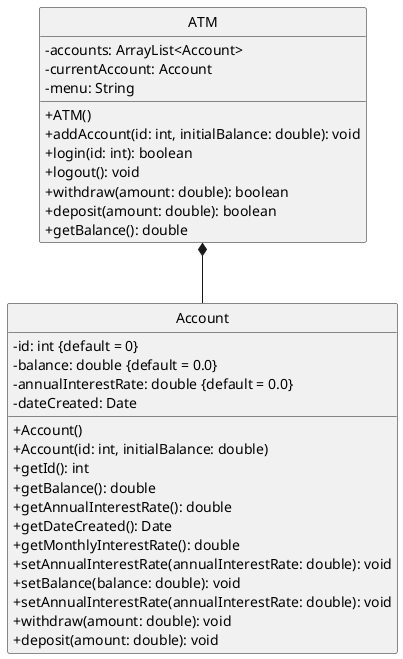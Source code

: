 @startuml 

skinparam classAttributeIconSize 0
hide circle

class ATM {
    -accounts: ArrayList<Account>
    -currentAccount: Account
    -menu: String
    +ATM()
    +addAccount(id: int, initialBalance: double): void
    +login(id: int): boolean
    +logout(): void
    +withdraw(amount: double): boolean
    +deposit(amount: double): boolean
    +getBalance(): double
}

class Account {
    -id: int {default = 0}
    -balance: double {default = 0.0}
    -annualInterestRate: double {default = 0.0}
    -dateCreated: Date
    +Account()
    +Account(id: int, initialBalance: double)
    +getId(): int
    +getBalance(): double
    +getAnnualInterestRate(): double
    +getDateCreated(): Date
    +getMonthlyInterestRate(): double
    +setAnnualInterestRate(annualInterestRate: double): void
    +setBalance(balance: double): void
    +setAnnualInterestRate(annualInterestRate: double): void
    +withdraw(amount: double): void
    +deposit(amount: double): void
}

ATM *-- Account

@enduml